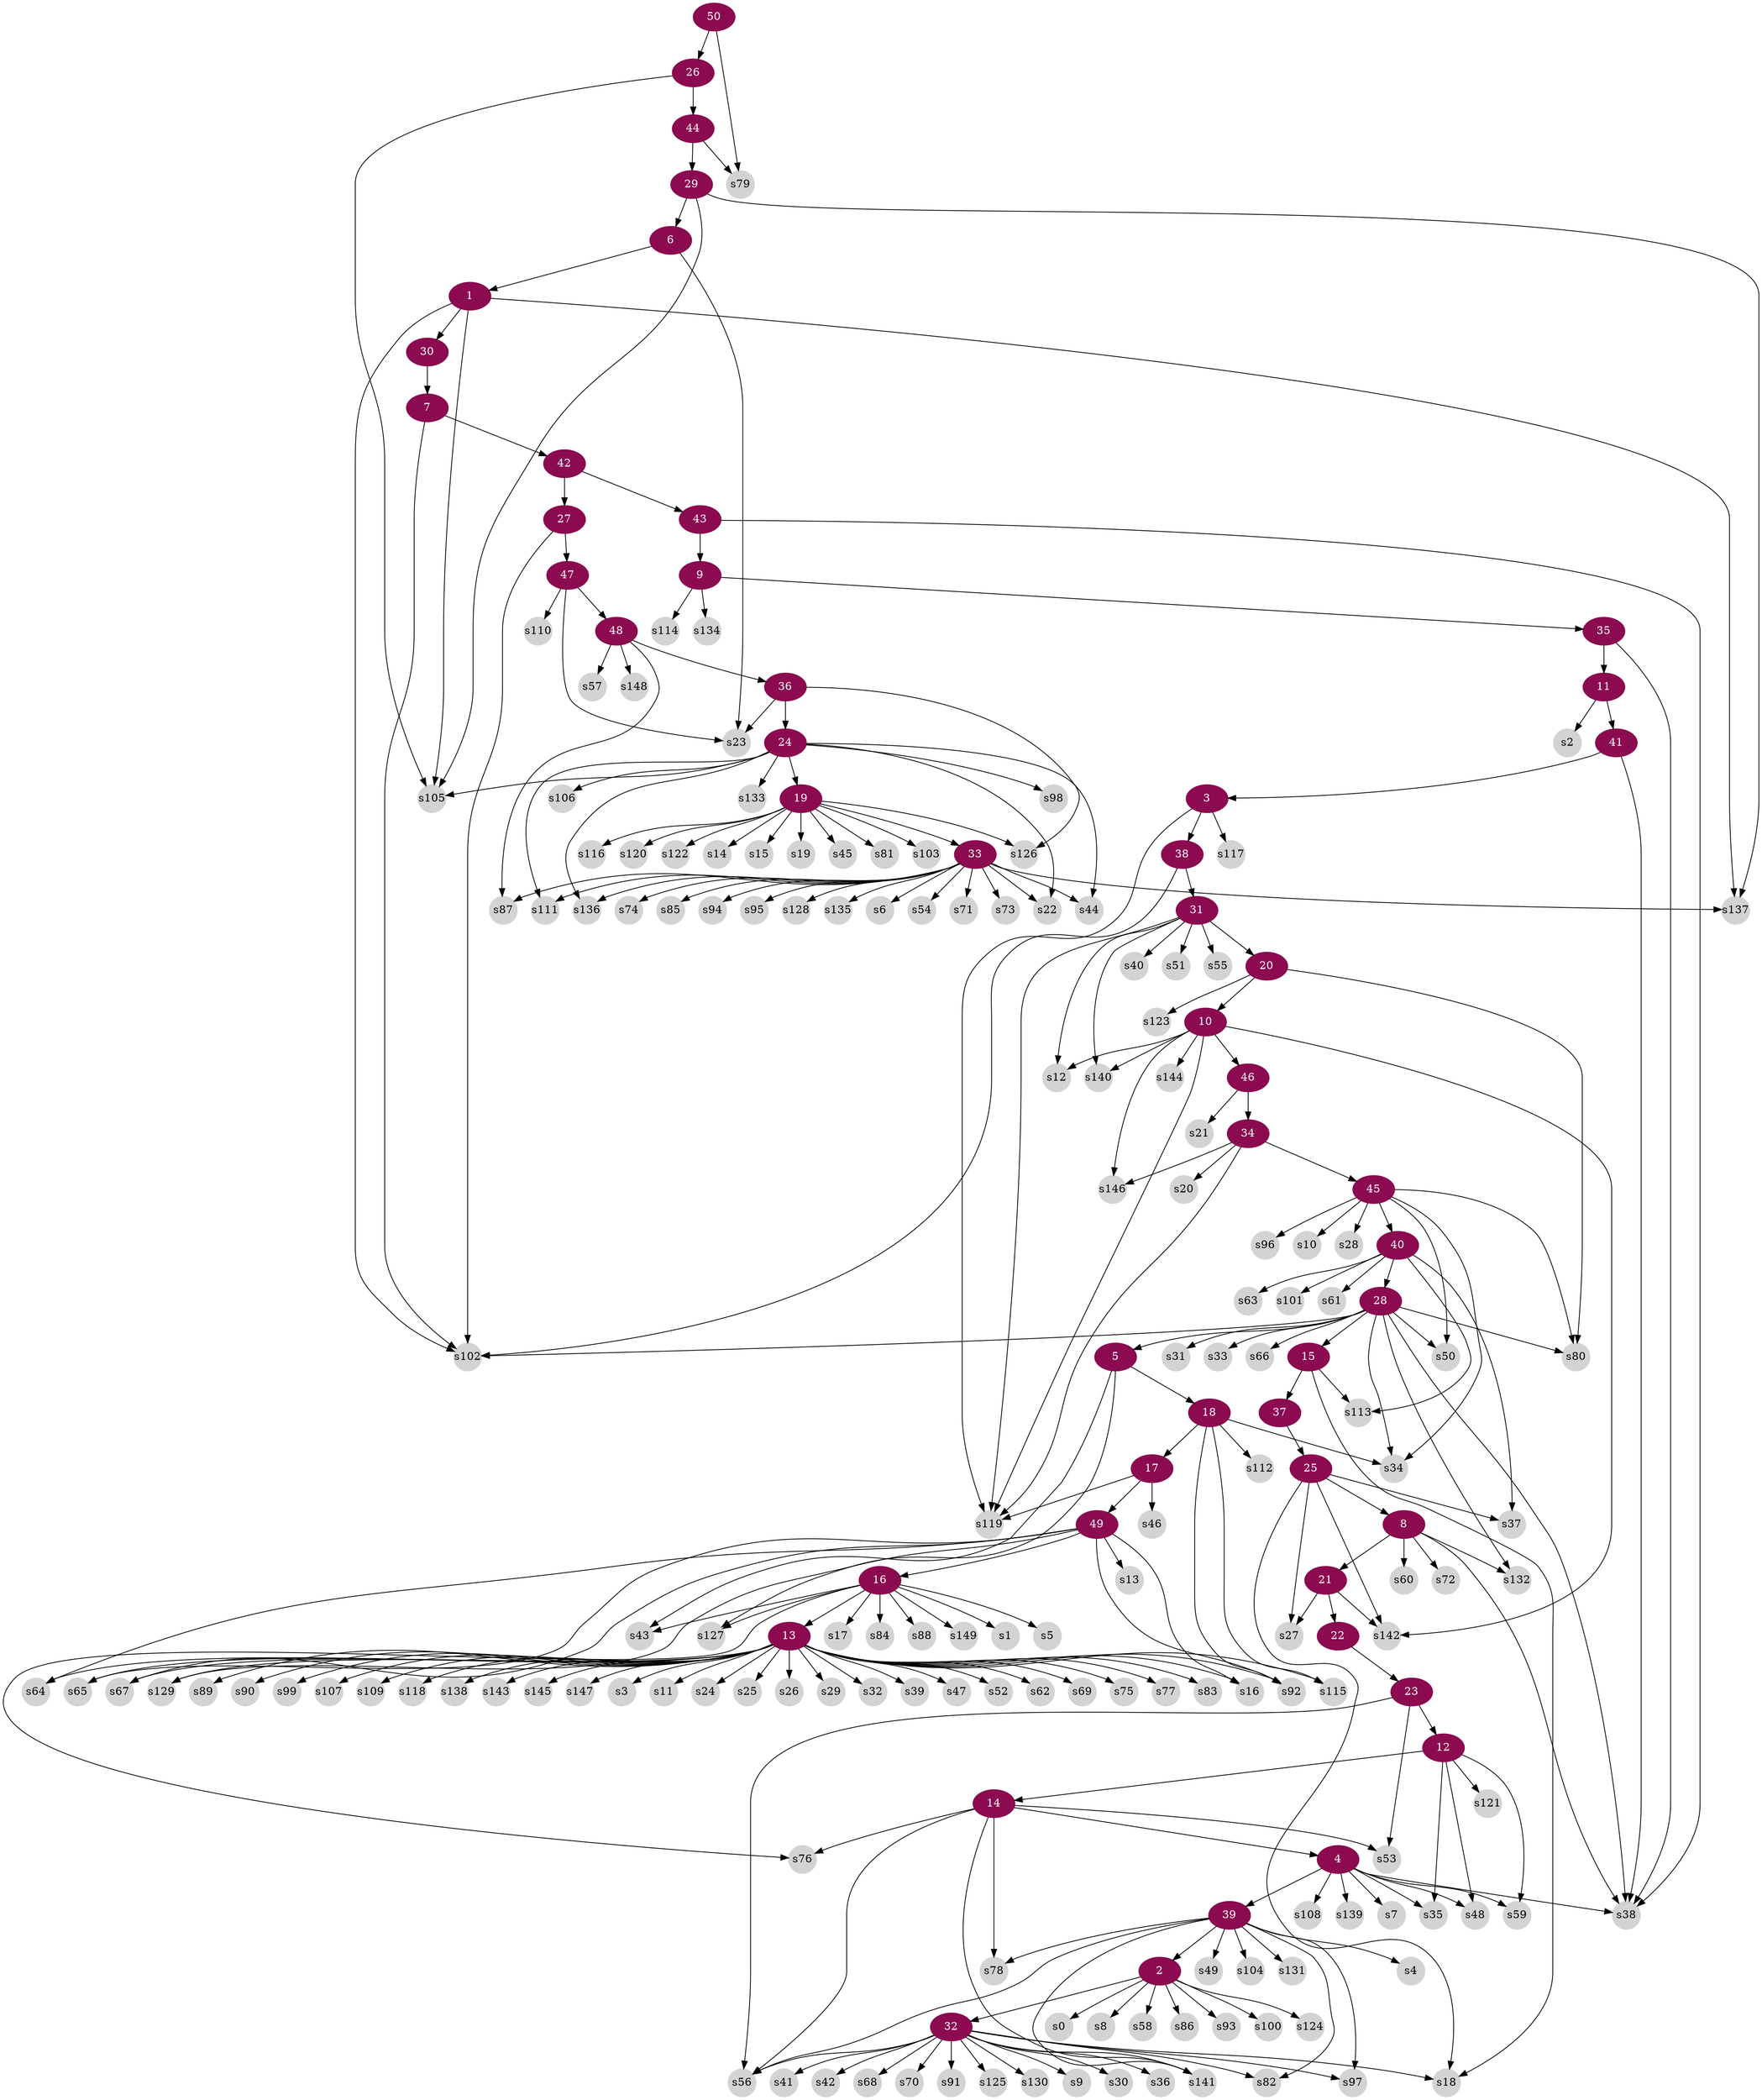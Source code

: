 digraph g{
node [color=deeppink4, style=filled, fontcolor=white];	
6 -> 1;
39 -> 2;
41 -> 3;
14 -> 4;
28 -> 5;
29 -> 6;
30 -> 7;
25 -> 8;
43 -> 9;
20 -> 10;
35 -> 11;
23 -> 12;
16 -> 13;
12 -> 14;
28 -> 15;
49 -> 16;
18 -> 17;
5 -> 18;
24 -> 19;
31 -> 20;
8 -> 21;
21 -> 22;
22 -> 23;
36 -> 24;
37 -> 25;
50 -> 26;
42 -> 27;
40 -> 28;
44 -> 29;
1 -> 30;
38 -> 31;
2 -> 32;
19 -> 33;
46 -> 34;
9 -> 35;
48 -> 36;
15 -> 37;
3 -> 38;
4 -> 39;
45 -> 40;
11 -> 41;
7 -> 42;
42 -> 43;
26 -> 44;
34 -> 45;
10 -> 46;
27 -> 47;
47 -> 48;
17 -> 49;
node [color=lightgrey, style=filled, fontcolor=black, shape=circle, fixedsize=true];  
1 -> s102;
1 -> s105;
1 -> s137;
2 -> s0;
2 -> s8;
2 -> s58;
2 -> s86;
2 -> s93;
2 -> s100;
2 -> s124;
3 -> s117;
3 -> s119;
4 -> s7;
4 -> s35;
4 -> s38;
4 -> s48;
4 -> s59;
4 -> s108;
4 -> s139;
5 -> s43;
5 -> s127;
6 -> s23;
7 -> s102;
8 -> s38;
8 -> s60;
8 -> s72;
8 -> s132;
9 -> s114;
9 -> s134;
10 -> s12;
10 -> s119;
10 -> s140;
10 -> s142;
10 -> s144;
10 -> s146;
11 -> s2;
12 -> s35;
12 -> s48;
12 -> s59;
12 -> s121;
13 -> s3;
13 -> s11;
13 -> s16;
13 -> s24;
13 -> s25;
13 -> s26;
13 -> s29;
13 -> s32;
13 -> s39;
13 -> s47;
13 -> s52;
13 -> s62;
13 -> s64;
13 -> s65;
13 -> s67;
13 -> s69;
13 -> s75;
13 -> s77;
13 -> s83;
13 -> s89;
13 -> s90;
13 -> s92;
13 -> s99;
13 -> s107;
13 -> s109;
13 -> s115;
13 -> s118;
13 -> s129;
13 -> s138;
13 -> s143;
13 -> s145;
13 -> s147;
14 -> s53;
14 -> s56;
14 -> s76;
14 -> s78;
14 -> s141;
15 -> s18;
15 -> s113;
16 -> s1;
16 -> s5;
16 -> s17;
16 -> s43;
16 -> s76;
16 -> s84;
16 -> s88;
16 -> s127;
16 -> s149;
17 -> s46;
17 -> s119;
18 -> s34;
18 -> s92;
18 -> s112;
18 -> s115;
19 -> s14;
19 -> s15;
19 -> s19;
19 -> s45;
19 -> s81;
19 -> s103;
19 -> s116;
19 -> s120;
19 -> s122;
19 -> s126;
20 -> s80;
20 -> s123;
21 -> s27;
21 -> s142;
23 -> s53;
23 -> s56;
24 -> s22;
24 -> s44;
24 -> s98;
24 -> s105;
24 -> s106;
24 -> s111;
24 -> s133;
24 -> s136;
25 -> s18;
25 -> s27;
25 -> s37;
25 -> s142;
26 -> s105;
27 -> s102;
28 -> s31;
28 -> s33;
28 -> s34;
28 -> s38;
28 -> s50;
28 -> s66;
28 -> s80;
28 -> s102;
28 -> s132;
29 -> s105;
29 -> s137;
31 -> s12;
31 -> s40;
31 -> s51;
31 -> s55;
31 -> s119;
31 -> s140;
32 -> s9;
32 -> s18;
32 -> s30;
32 -> s36;
32 -> s41;
32 -> s42;
32 -> s56;
32 -> s68;
32 -> s70;
32 -> s82;
32 -> s91;
32 -> s97;
32 -> s125;
32 -> s130;
32 -> s141;
33 -> s6;
33 -> s22;
33 -> s44;
33 -> s54;
33 -> s71;
33 -> s73;
33 -> s74;
33 -> s85;
33 -> s87;
33 -> s94;
33 -> s95;
33 -> s111;
33 -> s128;
33 -> s135;
33 -> s136;
33 -> s137;
34 -> s20;
34 -> s119;
34 -> s146;
35 -> s38;
36 -> s23;
36 -> s126;
38 -> s102;
39 -> s4;
39 -> s49;
39 -> s56;
39 -> s78;
39 -> s82;
39 -> s97;
39 -> s104;
39 -> s131;
39 -> s141;
40 -> s37;
40 -> s61;
40 -> s63;
40 -> s101;
40 -> s113;
41 -> s38;
43 -> s38;
44 -> s79;
45 -> s10;
45 -> s28;
45 -> s34;
45 -> s50;
45 -> s80;
45 -> s96;
46 -> s21;
47 -> s23;
47 -> s110;
48 -> s57;
48 -> s87;
48 -> s148;
49 -> s13;
49 -> s16;
49 -> s64;
49 -> s65;
49 -> s67;
49 -> s92;
49 -> s129;
50 -> s79;
}
